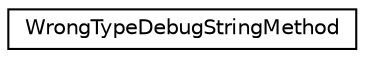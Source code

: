 digraph "Иерархия классов. Графический вид."
{
 // LATEX_PDF_SIZE
  edge [fontname="Helvetica",fontsize="10",labelfontname="Helvetica",labelfontsize="10"];
  node [fontname="Helvetica",fontsize="10",shape=record];
  rankdir="LR";
  Node0 [label="WrongTypeDebugStringMethod",height=0.2,width=0.4,color="black", fillcolor="white", style="filled",URL="$structWrongTypeDebugStringMethod.html",tooltip=" "];
}
